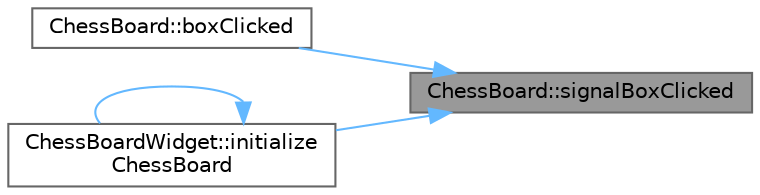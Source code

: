 digraph "ChessBoard::signalBoxClicked"
{
 // LATEX_PDF_SIZE
  bgcolor="transparent";
  edge [fontname=Helvetica,fontsize=10,labelfontname=Helvetica,labelfontsize=10];
  node [fontname=Helvetica,fontsize=10,shape=box,height=0.2,width=0.4];
  rankdir="RL";
  Node1 [id="Node000001",label="ChessBoard::signalBoxClicked",height=0.2,width=0.4,color="gray40", fillcolor="grey60", style="filled", fontcolor="black",tooltip="Signal emitted when a chessbox is clicked."];
  Node1 -> Node2 [id="edge4_Node000001_Node000002",dir="back",color="steelblue1",style="solid",tooltip=" "];
  Node2 [id="Node000002",label="ChessBoard::boxClicked",height=0.2,width=0.4,color="grey40", fillcolor="white", style="filled",URL="$class_chess_board.html#a5d276699dcaec0fdfe6ea172c5f78b59",tooltip="Slot function called when a chessbox is clicked."];
  Node1 -> Node3 [id="edge5_Node000001_Node000003",dir="back",color="steelblue1",style="solid",tooltip=" "];
  Node3 [id="Node000003",label="ChessBoardWidget::initialize\lChessBoard",height=0.2,width=0.4,color="grey40", fillcolor="white", style="filled",URL="$class_chess_board_widget.html#a465e9c198c5511ffca7ebd5d741643cb",tooltip="Initializes the chessboard and starts the game."];
  Node3 -> Node3 [id="edge6_Node000003_Node000003",dir="back",color="steelblue1",style="solid",tooltip=" "];
}
